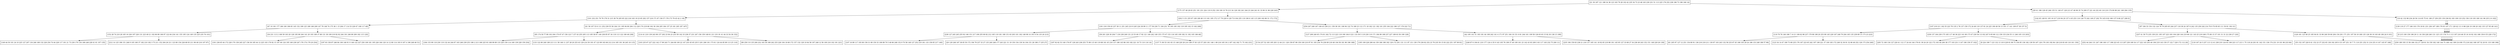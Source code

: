 digraph arbol{
  node [shape=record]
"[149 44 50 101 24 10 225 127 207 134 246 168 132 226 254 74 44 228 117 191 21 73 230 170 134 189 248 228 41 61 107 135]" [label="[149 44 50 101 24 10 225 127 207 134 246 168 132 226 254 74 44 228 117 191 21 73 230 170 134 189 248 228 41 61 107 135]"]
"[212 14 125 196 151 246 9 105 160 37 182 210 182 3 75 211 152 204 26 211 123 80 154 226 68 93 211 96 49 216 107 87]" [label="[212 14 125 196 151 246 9 105 160 37 182 210 182 3 75 211 152 204 26 211 123 80 154 226 68 93 211 96 49 216 107 87]"]
"[152 28 74 210 28 165 16 226 197 226 131 223 49 21 102 66 89 166 97 122 64 234 141 155 195 124 149 135 225 235 76 101]" [label="[152 28 74 210 28 165 16 226 197 226 131 223 49 21 102 66 89 166 97 122 64 234 141 155 195 124 149 135 225 235 76 101]"]
"[152 28 74 210 28 165 16 226 197 226 131 223 49 21 102 66 89 166 97 122 64 234 141 155 195 124 149 135 225 235 76 101]"->"[149 44 50 101 24 10 225 127 207 134 246 168 132 226 254 74 44 228 117 191 21 73 230 170 134 189 248 228 41 61 107 135]"
"[152 28 74 210 28 165 16 226 197 226 131 223 49 21 102 66 89 166 97 122 64 234 141 155 195 124 149 135 225 235 76 101]"->"[212 14 125 196 151 246 9 105 160 37 182 210 182 3 75 211 152 204 26 211 123 80 154 226 68 93 211 96 49 216 107 87]"
"[191 236 65 44 172 226 170 158 245 227 156 36 185 44 12 225 103 176 92 15 187 90 124 195 160 239 247 176 174 178 20 254]" [label="[191 236 65 44 172 226 170 158 245 227 156 36 185 44 12 225 103 176 92 15 187 90 124 195 160 239 247 176 174 178 20 254]"]
"[197 93 158 87 246 84 106 146 91 0 148 122 227 250 109 181 195 226 164 120 14 12 80 114 193 9 167 4 196 248 46 51]" [label="[197 93 158 87 246 84 106 146 91 0 148 122 227 250 109 181 195 226 164 120 14 12 80 114 193 9 167 4 196 248 46 51]"]
"[34 231 113 2 168 59 163 20 128 195 96 244 141 20 193 169 37 88 131 38 109 219 92 92 244 191 246 89 209 182 115 120]" [label="[34 231 113 2 168 59 163 20 128 195 96 244 141 20 193 169 37 88 131 38 109 219 92 92 244 191 246 89 209 182 115 120]"]
"[34 231 113 2 168 59 163 20 128 195 96 244 141 20 193 169 37 88 131 38 109 219 92 92 244 191 246 89 209 182 115 120]"->"[191 236 65 44 172 226 170 158 245 227 156 36 185 44 12 225 103 176 92 15 187 90 124 195 160 239 247 176 174 178 20 254]"
"[34 231 113 2 168 59 163 20 128 195 96 244 141 20 193 169 37 88 131 38 109 219 92 92 244 191 246 89 209 182 115 120]"->"[197 93 158 87 246 84 106 146 91 0 148 122 227 250 109 181 195 226 164 120 14 12 80 114 193 9 167 4 196 248 46 51]"
"[47 10 181 177 186 100 196 65 145 152 199 125 189 166 209 147 79 148 74 175 36 1 15 204 17 114 53 229 47 108 117 49]" [label="[47 10 181 177 186 100 196 65 145 152 199 125 189 166 209 147 79 148 74 175 36 1 15 204 17 114 53 229 47 108 117 49]"]
"[47 10 181 177 186 100 196 65 145 152 199 125 189 166 209 147 79 148 74 175 36 1 15 204 17 114 53 229 47 108 117 49]"->"[152 28 74 210 28 165 16 226 197 226 131 223 49 21 102 66 89 166 97 122 64 234 141 155 195 124 149 135 225 235 76 101]"
"[47 10 181 177 186 100 196 65 145 152 199 125 189 166 209 147 79 148 74 175 36 1 15 204 17 114 53 229 47 108 117 49]"->"[34 231 113 2 168 59 163 20 128 195 96 244 141 20 193 169 37 88 131 38 109 219 92 92 244 191 246 89 209 182 115 120]"
"[184 153 99 118 230 119 132 44 244 87 163 246 239 253 186 2 213 166 225 93 168 99 89 133 220 159 114 160 139 228 159 254]" [label="[184 153 99 118 230 119 132 44 244 87 163 246 239 253 186 2 213 166 225 93 168 99 89 133 220 159 114 160 139 228 159 254]"]
"[133 122 80 240 180 213 111 58 146 11 237 28 20 253 43 129 214 50 191 47 123 99 163 66 212 214 185 191 36 245 18 115]" [label="[133 122 80 240 180 213 111 58 146 11 237 28 20 253 43 129 214 50 191 47 123 99 163 66 212 214 185 191 36 245 18 115]"]
"[95 174 50 77 89 102 204 170 67 47 156 123 7 157 43 255 205 113 185 58 87 140 236 85 87 34 118 113 122 180 48 238]" [label="[95 174 50 77 89 102 204 170 67 47 156 123 7 157 43 255 205 113 185 58 87 140 236 85 87 34 118 113 122 180 48 238]"]
"[95 174 50 77 89 102 204 170 67 47 156 123 7 157 43 255 205 113 185 58 87 140 236 85 87 34 118 113 122 180 48 238]"->"[184 153 99 118 230 119 132 44 244 87 163 246 239 253 186 2 213 166 225 93 168 99 89 133 220 159 114 160 139 228 159 254]"
"[95 174 50 77 89 102 204 170 67 47 156 123 7 157 43 255 205 113 185 58 87 140 236 85 87 34 118 113 122 180 48 238]"->"[133 122 80 240 180 213 111 58 146 11 237 28 20 253 43 129 214 50 191 47 123 99 163 66 212 214 185 191 36 245 18 115]"
"[103 235 67 227 222 142 17 99 243 71 244 68 100 22 147 255 45 65 235 5 201 206 191 173 61 124 44 85 89 113 25 110]" [label="[103 235 67 227 222 142 17 99 243 71 244 68 100 22 147 255 45 65 235 5 201 206 191 173 61 124 44 85 89 113 25 110]"]
"[90 250 3 8 135 200 232 163 36 168 242 253 226 104 18 68 172 157 132 128 10 64 56 197 248 12 56 100 216 102 191 221]" [label="[90 250 3 8 135 200 232 163 36 168 242 253 226 104 18 68 172 157 132 128 10 64 56 197 248 12 56 100 216 102 191 221]"]
"[114 41 210 139 243 98 157 202 23 84 23 233 58 142 33 238 37 231 247 156 159 148 61 211 231 91 41 44 33 54 36 152]" [label="[114 41 210 139 243 98 157 202 23 84 23 233 58 142 33 238 37 231 247 156 159 148 61 211 231 91 41 44 33 54 36 152]"]
"[114 41 210 139 243 98 157 202 23 84 23 233 58 142 33 238 37 231 247 156 159 148 61 211 231 91 41 44 33 54 36 152]"->"[103 235 67 227 222 142 17 99 243 71 244 68 100 22 147 255 45 65 235 5 201 206 191 173 61 124 44 85 89 113 25 110]"
"[114 41 210 139 243 98 157 202 23 84 23 233 58 142 33 238 37 231 247 156 159 148 61 211 231 91 41 44 33 54 36 152]"->"[90 250 3 8 135 200 232 163 36 168 242 253 226 104 18 68 172 157 132 128 10 64 56 197 248 12 56 100 216 102 191 221]"
"[41 58 107 53 6 111 252 239 55 56 164 131 195 94 80 204 112 220 174 219 66 162 30 194 205 184 157 25 181 205 187 167]" [label="[41 58 107 53 6 111 252 239 55 56 164 131 195 94 80 204 112 220 174 219 66 162 30 194 205 184 157 25 181 205 187 167]"]
"[41 58 107 53 6 111 252 239 55 56 164 131 195 94 80 204 112 220 174 219 66 162 30 194 205 184 157 25 181 205 187 167]"->"[95 174 50 77 89 102 204 170 67 47 156 123 7 157 43 255 205 113 185 58 87 140 236 85 87 34 118 113 122 180 48 238]"
"[41 58 107 53 6 111 252 239 55 56 164 131 195 94 80 204 112 220 174 219 66 162 30 194 205 184 157 25 181 205 187 167]"->"[114 41 210 139 243 98 157 202 23 84 23 233 58 142 33 238 37 231 247 156 159 148 61 211 231 91 41 44 33 54 36 152]"
"[101 232 251 79 79 178 31 215 38 76 205 85 222 216 163 19 23 65 202 157 218 171 67 156 57 178 173 79 45 42 2 18]" [label="[101 232 251 79 79 178 31 215 38 76 205 85 222 216 163 19 23 65 202 157 218 171 67 156 57 178 173 79 45 42 2 18]"]
"[101 232 251 79 79 178 31 215 38 76 205 85 222 216 163 19 23 65 202 157 218 171 67 156 57 178 173 79 45 42 2 18]"->"[47 10 181 177 186 100 196 65 145 152 199 125 189 166 209 147 79 148 74 175 36 1 15 204 17 114 53 229 47 108 117 49]"
"[101 232 251 79 79 178 31 215 38 76 205 85 222 216 163 19 23 65 202 157 218 171 67 156 57 178 173 79 45 42 2 18]"->"[41 58 107 53 6 111 252 239 55 56 164 131 195 94 80 204 112 220 174 219 66 162 30 194 205 184 157 25 181 205 187 167]"
"[107 16 89 117 193 80 156 31 69 150 33 106 89 70 5 46 66 248 152 9 70 58 148 127 252 219 181 133 156 65 217 140]" [label="[107 16 89 117 193 80 156 31 69 150 33 106 89 70 5 46 66 248 152 9 70 58 148 127 252 219 181 133 156 65 217 140]"]
"[20 129 248 167 38 65 50 172 194 79 237 33 27 135 240 248 177 243 221 31 19 150 154 130 34 104 151 28 198 17 235 27]" [label="[20 129 248 167 38 65 50 172 194 79 237 33 27 135 240 248 177 243 221 31 19 150 154 130 34 104 151 28 198 17 235 27]"]
"[238 127 245 245 255 92 146 151 217 106 255 80 82 212 165 119 181 180 151 63 203 101 162 146 98 14 191 6 54 135 20 213]" [label="[238 127 245 245 255 92 146 151 217 106 255 80 82 212 165 119 181 180 151 63 203 101 162 146 98 14 191 6 54 135 20 213]"]
"[238 127 245 245 255 92 146 151 217 106 255 80 82 212 165 119 181 180 151 63 203 101 162 146 98 14 191 6 54 135 20 213]"->"[107 16 89 117 193 80 156 31 69 150 33 106 89 70 5 46 66 248 152 9 70 58 148 127 252 219 181 133 156 65 217 140]"
"[238 127 245 245 255 92 146 151 217 106 255 80 82 212 165 119 181 180 151 63 203 101 162 146 98 14 191 6 54 135 20 213]"->"[20 129 248 167 38 65 50 172 194 79 237 33 27 135 240 248 177 243 221 31 19 150 154 130 34 104 151 28 198 17 235 27]"
"[187 92 62 53 140 176 87 128 243 236 253 75 98 115 40 119 88 161 45 216 137 186 143 86 193 182 221 18 73 110 116 14]" [label="[187 92 62 53 140 176 87 128 243 236 253 75 98 115 40 119 88 161 45 216 137 186 143 86 193 182 221 18 73 110 116 14]"]
"[137 71 80 53 161 63 15 148 220 28 210 189 37 83 125 57 203 181 146 1 89 216 165 30 2 187 142 182 71 75 162 231]" [label="[137 71 80 53 161 63 15 148 220 28 210 189 37 83 125 57 203 181 146 1 89 216 165 30 2 187 142 182 71 75 162 231]"]
"[58 201 228 30 204 7 130 238 249 131 23 53 49 17 92 121 140 242 149 155 175 47 153 116 165 109 182 31 192 105 186 46]" [label="[58 201 228 30 204 7 130 238 249 131 23 53 49 17 92 121 140 242 149 155 175 47 153 116 165 109 182 31 192 105 186 46]"]
"[58 201 228 30 204 7 130 238 249 131 23 53 49 17 92 121 140 242 149 155 175 47 153 116 165 109 182 31 192 105 186 46]"->"[187 92 62 53 140 176 87 128 243 236 253 75 98 115 40 119 88 161 45 216 137 186 143 86 193 182 221 18 73 110 116 14]"
"[58 201 228 30 204 7 130 238 249 131 23 53 49 17 92 121 140 242 149 155 175 47 153 116 165 109 182 31 192 105 186 46]"->"[137 71 80 53 161 63 15 148 220 28 210 189 37 83 125 57 203 181 146 1 89 216 165 30 2 187 142 182 71 75 162 231]"
"[181 218 159 43 237 39 11 251 245 210 9 245 224 38 99 11 177 56 230 71 104 231 76 195 195 192 119 195 102 15 162 208]" [label="[181 218 159 43 237 39 11 251 245 210 9 245 224 38 99 11 177 56 230 71 104 231 76 195 195 192 119 195 102 15 162 208]"]
"[181 218 159 43 237 39 11 251 245 210 9 245 224 38 99 11 177 56 230 71 104 231 76 195 195 192 119 195 102 15 162 208]"->"[238 127 245 245 255 92 146 151 217 106 255 80 82 212 165 119 181 180 151 63 203 101 162 146 98 14 191 6 54 135 20 213]"
"[181 218 159 43 237 39 11 251 245 210 9 245 224 38 99 11 177 56 230 71 104 231 76 195 195 192 119 195 102 15 162 208]"->"[58 201 228 30 204 7 130 238 249 131 23 53 49 17 92 121 140 242 149 155 175 47 153 116 165 109 182 31 192 105 186 46]"
"[5 54 237 52 183 195 203 12 44 211 128 159 87 99 159 100 210 97 91 193 234 76 236 69 218 48 104 58 181 96 196 188]" [label="[5 54 237 52 183 195 203 12 44 211 128 159 87 99 159 100 210 97 91 193 234 76 236 69 218 48 104 58 181 96 196 188]"]
"[195 109 228 206 44 159 186 198 182 129 172 201 131 111 87 131 139 179 236 82 252 23 78 235 50 15 83 222 251 197 99 81]" [label="[195 109 228 206 44 159 186 198 182 129 172 201 131 111 87 131 139 179 236 82 252 23 78 235 50 15 83 222 251 197 99 81]"]
"[127 208 240 65 174 81 242 72 113 223 118 190 164 0 221 133 59 5 119 230 110 171 184 99 188 237 227 189 63 56 199 128]" [label="[127 208 240 65 174 81 242 72 113 223 118 190 164 0 221 133 59 5 119 230 110 171 184 99 188 237 227 189 63 56 199 128]"]
"[127 208 240 65 174 81 242 72 113 223 118 190 164 0 221 133 59 5 119 230 110 171 184 99 188 237 227 189 63 56 199 128]"->"[5 54 237 52 183 195 203 12 44 211 128 159 87 99 159 100 210 97 91 193 234 76 236 69 218 48 104 58 181 96 196 188]"
"[127 208 240 65 174 81 242 72 113 223 118 190 164 0 221 133 59 5 119 230 110 171 184 99 188 237 227 189 63 56 199 128]"->"[195 109 228 206 44 159 186 198 182 129 172 201 131 111 87 131 139 179 236 82 252 23 78 235 50 15 83 222 251 197 99 81]"
"[248 87 6 194 61 210 177 124 4 35 9 143 105 76 199 37 49 109 161 23 142 43 83 209 3 63 117 163 232 75 200 11]" [label="[248 87 6 194 61 210 177 124 4 35 9 143 105 76 199 37 49 109 161 23 142 43 83 209 3 63 117 163 232 75 200 11]"]
"[235 194 150 63 238 21 216 137 165 141 18 92 65 219 98 191 145 95 127 33 68 27 34 236 49 243 152 151 148 229 26 139]" [label="[235 194 150 63 238 21 216 137 165 141 18 92 65 219 98 191 145 95 127 33 68 27 34 236 49 243 152 151 148 229 26 139]"]
"[42 195 141 51 183 181 44 108 242 141 4 171 97 251 164 18 151 6 81 244 161 109 58 126 63 63 15 92 30 138 15 199]" [label="[42 195 141 51 183 181 44 108 242 141 4 171 97 251 164 18 151 6 81 244 161 109 58 126 63 63 15 92 30 138 15 199]"]
"[42 195 141 51 183 181 44 108 242 141 4 171 97 251 164 18 151 6 81 244 161 109 58 126 63 63 15 92 30 138 15 199]"->"[248 87 6 194 61 210 177 124 4 35 9 143 105 76 199 37 49 109 161 23 142 43 83 209 3 63 117 163 232 75 200 11]"
"[42 195 141 51 183 181 44 108 242 141 4 171 97 251 164 18 151 6 81 244 161 109 58 126 63 63 15 92 30 138 15 199]"->"[235 194 150 63 238 21 216 137 165 141 18 92 65 219 98 191 145 95 127 33 68 27 34 236 49 243 152 151 148 229 26 139]"
"[254 247 249 167 108 43 236 211 159 38 191 106 94 122 74 180 23 112 171 18 162 121 182 101 255 104 222 186 127 176 222 71]" [label="[254 247 249 167 108 43 236 211 159 38 191 106 94 122 74 180 23 112 171 18 162 121 182 101 255 104 222 186 127 176 222 71]"]
"[254 247 249 167 108 43 236 211 159 38 191 106 94 122 74 180 23 112 171 18 162 121 182 101 255 104 222 186 127 176 222 71]"->"[127 208 240 65 174 81 242 72 113 223 118 190 164 0 221 133 59 5 119 230 110 171 184 99 188 237 227 189 63 56 199 128]"
"[254 247 249 167 108 43 236 211 159 38 191 106 94 122 74 180 23 112 171 18 162 121 182 101 255 104 222 186 127 176 222 71]"->"[42 195 141 51 183 181 44 108 242 141 4 171 97 251 164 18 151 6 81 244 161 109 58 126 63 63 15 92 30 138 15 199]"
"[202 5 151 255 87 109 189 48 113 161 195 172 117 79 229 9 129 73 0 84 255 119 190 6 145 115 200 162 86 31 172 173]" [label="[202 5 151 255 87 109 189 48 113 161 195 172 117 79 229 9 129 73 0 84 255 119 190 6 145 115 200 162 86 31 172 173]"]
"[202 5 151 255 87 109 189 48 113 161 195 172 117 79 229 9 129 73 0 84 255 119 190 6 145 115 200 162 86 31 172 173]"->"[181 218 159 43 237 39 11 251 245 210 9 245 224 38 99 11 177 56 230 71 104 231 76 195 195 192 119 195 102 15 162 208]"
"[202 5 151 255 87 109 189 48 113 161 195 172 117 79 229 9 129 73 0 84 255 119 190 6 145 115 200 162 86 31 172 173]"->"[254 247 249 167 108 43 236 211 159 38 191 106 94 122 74 180 23 112 171 18 162 121 182 101 255 104 222 186 127 176 222 71]"
"[175 157 48 28 63 251 191 231 224 110 9 252 136 100 10 76 213 34 128 192 241 244 23 244 241 61 33 90 31 96 228 243]" [label="[175 157 48 28 63 251 191 231 224 110 9 252 136 100 10 76 213 34 128 192 241 244 23 244 241 61 33 90 31 96 228 243]"]
"[175 157 48 28 63 251 191 231 224 110 9 252 136 100 10 76 213 34 128 192 241 244 23 244 241 61 33 90 31 96 228 243]"->"[101 232 251 79 79 178 31 215 38 76 205 85 222 216 163 19 23 65 202 157 218 171 67 156 57 178 173 79 45 42 2 18]"
"[175 157 48 28 63 251 191 231 224 110 9 252 136 100 10 76 213 34 128 192 241 244 23 244 241 61 33 90 31 96 228 243]"->"[202 5 151 255 87 109 189 48 113 161 195 172 117 79 229 9 129 73 0 84 255 119 190 6 145 115 200 162 86 31 172 173]"
"[61 205 97 127 12 251 154 80 91 136 216 218 211 130 87 103 243 132 58 233 67 45 166 105 29 24 186 153 248 186 57 96]" [label="[61 205 97 127 12 251 154 80 91 136 216 218 211 130 87 103 243 132 58 233 67 45 166 105 29 24 186 153 248 186 57 96]"]
"[123 34 14 47 180 73 69 235 176 167 223 65 242 197 190 221 37 100 183 172 249 32 36 91 32 66 48 252 126 173 254 240]" [label="[123 34 14 47 180 73 69 235 176 167 223 65 242 197 190 221 37 100 183 172 249 32 36 91 32 66 48 252 126 173 254 240]"]
"[119 79 76 146 186 7 14 21 108 62 98 237 179 98 198 20 253 99 145 229 167 248 79 204 165 135 239 69 15 173 23 223]" [label="[119 79 76 146 186 7 14 21 108 62 98 237 179 98 198 20 253 99 145 229 167 248 79 204 165 135 239 69 15 173 23 223]"]
"[119 79 76 146 186 7 14 21 108 62 98 237 179 98 198 20 253 99 145 229 167 248 79 204 165 135 239 69 15 173 23 223]"->"[61 205 97 127 12 251 154 80 91 136 216 218 211 130 87 103 243 132 58 233 67 45 166 105 29 24 186 153 248 186 57 96]"
"[119 79 76 146 186 7 14 21 108 62 98 237 179 98 198 20 253 99 145 229 167 248 79 204 165 135 239 69 15 173 23 223]"->"[123 34 14 47 180 73 69 235 176 167 223 65 242 197 190 221 37 100 183 172 249 32 36 91 32 66 48 252 126 173 254 240]"
"[205 72 160 134 127 220 41 112 17 24 44 144 176 61 39 24 20 122 172 163 44 200 38 177 103 231 3 147 190 159 37 102]" [label="[205 72 160 134 127 220 41 112 17 24 44 144 176 61 39 24 20 122 172 163 44 200 38 177 103 231 3 147 190 159 37 102]"]
"[9 224 199 7 123 132 13 18 9 229 61 89 75 104 95 136 182 139 59 167 126 176 193 192 84 128 218 83 49 118 161 150]" [label="[9 224 199 7 123 132 13 18 9 229 61 89 75 104 95 136 182 139 59 167 126 176 193 192 84 128 218 83 49 118 161 150]"]
"[238 137 164 239 175 165 117 48 36 223 141 69 173 47 230 56 113 82 247 9 65 66 112 159 153 234 55 11 246 105 133 203]" [label="[238 137 164 239 175 165 117 48 36 223 141 69 173 47 230 56 113 82 247 9 65 66 112 159 153 234 55 11 246 105 133 203]"]
"[238 137 164 239 175 165 117 48 36 223 141 69 173 47 230 56 113 82 247 9 65 66 112 159 153 234 55 11 246 105 133 203]"->"[205 72 160 134 127 220 41 112 17 24 44 144 176 61 39 24 20 122 172 163 44 200 38 177 103 231 3 147 190 159 37 102]"
"[238 137 164 239 175 165 117 48 36 223 141 69 173 47 230 56 113 82 247 9 65 66 112 159 153 234 55 11 246 105 133 203]"->"[9 224 199 7 123 132 13 18 9 229 61 89 75 104 95 136 182 139 59 167 126 176 193 192 84 128 218 83 49 118 161 150]"
"[107 219 211 162 55 223 78 135 2 78 137 159 172 24 48 119 137 81 24 225 190 49 56 13 101 17 141 109 47 38 157 5]" [label="[107 219 211 162 55 223 78 135 2 78 137 159 172 24 48 119 137 81 24 225 190 49 56 13 101 17 141 109 47 38 157 5]"]
"[107 219 211 162 55 223 78 135 2 78 137 159 172 24 48 119 137 81 24 225 190 49 56 13 101 17 141 109 47 38 157 5]"->"[119 79 76 146 186 7 14 21 108 62 98 237 179 98 198 20 253 99 145 229 167 248 79 204 165 135 239 69 15 173 23 223]"
"[107 219 211 162 55 223 78 135 2 78 137 159 172 24 48 119 137 81 24 225 190 49 56 13 101 17 141 109 47 38 157 5]"->"[238 137 164 239 175 165 117 48 36 223 141 69 173 47 230 56 113 82 247 9 65 66 112 159 153 234 55 11 246 105 133 203]"
"[252 44 244 131 247 196 160 117 198 223 45 113 207 239 169 34 117 222 143 203 40 194 219 143 150 37 122 7 220 172 112 20]" [label="[252 44 244 131 247 196 160 117 198 223 45 113 207 239 169 34 117 222 143 203 40 194 219 143 150 37 122 7 220 172 112 20]"]
"[118 167 24 5 237 113 12 41 238 210 124 93 106 223 117 213 1 75 118 24 201 81 142 151 136 174 231 19 101 96 233 84]" [label="[118 167 24 5 237 113 12 41 238 210 124 93 106 223 117 213 1 75 118 24 201 81 142 151 136 174 231 19 101 96 233 84]"]
"[237 41 59 75 235 159 231 195 107 223 183 104 228 144 219 96 121 143 25 219 248 175 80 15 37 101 31 31 22 236 27 120]" [label="[237 41 59 75 235 159 231 195 107 223 183 104 228 144 219 96 121 143 25 219 248 175 80 15 37 101 31 31 22 236 27 120]"]
"[237 41 59 75 235 159 231 195 107 223 183 104 228 144 219 96 121 143 25 219 248 175 80 15 37 101 31 31 22 236 27 120]"->"[252 44 244 131 247 196 160 117 198 223 45 113 207 239 169 34 117 222 143 203 40 194 219 143 150 37 122 7 220 172 112 20]"
"[237 41 59 75 235 159 231 195 107 223 183 104 228 144 219 96 121 143 25 219 248 175 80 15 37 101 31 31 22 236 27 120]"->"[118 167 24 5 237 113 12 41 238 210 124 93 106 223 117 213 1 75 118 24 201 81 142 151 136 174 231 19 101 96 233 84]"
"[55 152 197 220 8 41 152 23 37 232 65 138 192 205 0 33 197 251 16 7 71 110 251 252 31 214 251 6 147 145 97 166]" [label="[55 152 197 220 8 41 152 23 37 232 65 138 192 205 0 33 197 251 16 7 71 110 251 252 31 214 251 6 147 145 97 166]"]
"[250 180 193 15 58 186 152 27 128 81 54 150 162 140 144 75 168 142 189 214 88 172 218 242 168 187 52 20 91 133 168 196]" [label="[250 180 193 15 58 186 152 27 128 81 54 150 162 140 144 75 168 142 189 214 88 172 218 242 168 187 52 20 91 133 168 196]"]
"[128 181 123 48 25 185 94 81 33 96 240 59 60 204 154 201 171 251 107 56 19 168 135 126 38 19 163 49 190 24 9 101]" [label="[128 181 123 48 25 185 94 81 33 96 240 59 60 204 154 201 171 251 107 56 19 168 135 126 38 19 163 49 190 24 9 101]"]
"[128 181 123 48 25 185 94 81 33 96 240 59 60 204 154 201 171 251 107 56 19 168 135 126 38 19 163 49 190 24 9 101]"->"[55 152 197 220 8 41 152 23 37 232 65 138 192 205 0 33 197 251 16 7 71 110 251 252 31 214 251 6 147 145 97 166]"
"[128 181 123 48 25 185 94 81 33 96 240 59 60 204 154 201 171 251 107 56 19 168 135 126 38 19 163 49 190 24 9 101]"->"[250 180 193 15 58 186 152 27 128 81 54 150 162 140 144 75 168 142 189 214 88 172 218 242 168 187 52 20 91 133 168 196]"
"[97 184 33 154 132 124 76 79 205 65 244 237 118 38 24 187 6 242 135 250 242 214 76 9 70 95 65 111 50 81 192 21]" [label="[97 184 33 154 132 124 76 79 205 65 244 237 118 38 24 187 6 242 135 250 242 214 76 9 70 95 65 111 50 81 192 21]"]
"[97 184 33 154 132 124 76 79 205 65 244 237 118 38 24 187 6 242 135 250 242 214 76 9 70 95 65 111 50 81 192 21]"->"[237 41 59 75 235 159 231 195 107 223 183 104 228 144 219 96 121 143 25 219 248 175 80 15 37 101 31 31 22 236 27 120]"
"[97 184 33 154 132 124 76 79 205 65 244 237 118 38 24 187 6 242 135 250 242 214 76 9 70 95 65 111 50 81 192 21]"->"[128 181 123 48 25 185 94 81 33 96 240 59 60 204 154 201 171 251 107 56 19 168 135 126 38 19 163 49 190 24 9 101]"
"[142 65 149 91 105 16 217 219 94 20 157 4 45 253 116 128 75 242 149 27 202 76 145 8 82 166 137 8 66 227 208 0]" [label="[142 65 149 91 105 16 217 219 94 20 157 4 45 253 116 128 75 242 149 27 202 76 145 8 82 166 137 8 66 227 208 0]"]
"[142 65 149 91 105 16 217 219 94 20 157 4 45 253 116 128 75 242 149 27 202 76 145 8 82 166 137 8 66 227 208 0]"->"[107 219 211 162 55 223 78 135 2 78 137 159 172 24 48 119 137 81 24 225 190 49 56 13 101 17 141 109 47 38 157 5]"
"[142 65 149 91 105 16 217 219 94 20 157 4 45 253 116 128 75 242 149 27 202 76 145 8 82 166 137 8 66 227 208 0]"->"[97 184 33 154 132 124 76 79 205 65 244 237 118 38 24 187 6 242 135 250 242 214 76 9 70 95 65 111 50 81 192 21]"
"[250 180 193 15 58 186 152 27 128 81 54 150 162 140 144 75 168 142 189 214 88 172 218 242 168 187 52 20 91 133 168 196]" [label="[250 180 193 15 58 186 152 27 128 81 54 150 162 140 144 75 168 142 189 214 88 172 218 242 168 187 52 20 91 133 168 196]"]
"[250 180 193 15 58 186 152 27 128 81 54 150 162 140 144 75 168 142 189 214 88 172 218 242 168 187 52 20 91 133 168 196]" [label="[250 180 193 15 58 186 152 27 128 81 54 150 162 140 144 75 168 142 189 214 88 172 218 242 168 187 52 20 91 133 168 196]"]
"[0 215 100 159 196 29 11 16 156 228 240 131 125 115 178 73 3 113 197 216 46 35 16 16 92 102 188 156 6 55 228 172]" [label="[0 215 100 159 196 29 11 16 156 228 240 131 125 115 178 73 3 113 197 216 46 35 16 16 92 102 188 156 6 55 228 172]"]
"[0 215 100 159 196 29 11 16 156 228 240 131 125 115 178 73 3 113 197 216 46 35 16 16 92 102 188 156 6 55 228 172]"->"[250 180 193 15 58 186 152 27 128 81 54 150 162 140 144 75 168 142 189 214 88 172 218 242 168 187 52 20 91 133 168 196]"
"[0 215 100 159 196 29 11 16 156 228 240 131 125 115 178 73 3 113 197 216 46 35 16 16 92 102 188 156 6 55 228 172]"->"[250 180 193 15 58 186 152 27 128 81 54 150 162 140 144 75 168 142 189 214 88 172 218 242 168 187 52 20 91 133 168 196]"
"[250 180 193 15 58 186 152 27 128 81 54 150 162 140 144 75 168 142 189 214 88 172 218 242 168 187 52 20 91 133 168 196]" [label="[250 180 193 15 58 186 152 27 128 81 54 150 162 140 144 75 168 142 189 214 88 172 218 242 168 187 52 20 91 133 168 196]"]
"[250 180 193 15 58 186 152 27 128 81 54 150 162 140 144 75 168 142 189 214 88 172 218 242 168 187 52 20 91 133 168 196]" [label="[250 180 193 15 58 186 152 27 128 81 54 150 162 140 144 75 168 142 189 214 88 172 218 242 168 187 52 20 91 133 168 196]"]
"[0 215 100 159 196 29 11 16 156 228 240 131 125 115 178 73 3 113 197 216 46 35 16 16 92 102 188 156 6 55 228 172]" [label="[0 215 100 159 196 29 11 16 156 228 240 131 125 115 178 73 3 113 197 216 46 35 16 16 92 102 188 156 6 55 228 172]"]
"[0 215 100 159 196 29 11 16 156 228 240 131 125 115 178 73 3 113 197 216 46 35 16 16 92 102 188 156 6 55 228 172]"->"[250 180 193 15 58 186 152 27 128 81 54 150 162 140 144 75 168 142 189 214 88 172 218 242 168 187 52 20 91 133 168 196]"
"[0 215 100 159 196 29 11 16 156 228 240 131 125 115 178 73 3 113 197 216 46 35 16 16 92 102 188 156 6 55 228 172]"->"[250 180 193 15 58 186 152 27 128 81 54 150 162 140 144 75 168 142 189 214 88 172 218 242 168 187 52 20 91 133 168 196]"
"[139 119 27 177 166 103 176 18 81 231 236 167 189 178 93 107 171 129 42 111 0 86 226 19 108 20 162 135 127 95 48 141]" [label="[139 119 27 177 166 103 176 18 81 231 236 167 189 178 93 107 171 129 42 111 0 86 226 19 108 20 162 135 127 95 48 141]"]
"[139 119 27 177 166 103 176 18 81 231 236 167 189 178 93 107 171 129 42 111 0 86 226 19 108 20 162 135 127 95 48 141]"->"[0 215 100 159 196 29 11 16 156 228 240 131 125 115 178 73 3 113 197 216 46 35 16 16 92 102 188 156 6 55 228 172]"
"[139 119 27 177 166 103 176 18 81 231 236 167 189 178 93 107 171 129 42 111 0 86 226 19 108 20 162 135 127 95 48 141]"->"[0 215 100 159 196 29 11 16 156 228 240 131 125 115 178 73 3 113 197 216 46 35 16 16 92 102 188 156 6 55 228 172]"
"[250 180 193 15 58 186 152 27 128 81 54 150 162 140 144 75 168 142 189 214 88 172 218 242 168 187 52 20 91 133 168 196]" [label="[250 180 193 15 58 186 152 27 128 81 54 150 162 140 144 75 168 142 189 214 88 172 218 242 168 187 52 20 91 133 168 196]"]
"[250 180 193 15 58 186 152 27 128 81 54 150 162 140 144 75 168 142 189 214 88 172 218 242 168 187 52 20 91 133 168 196]" [label="[250 180 193 15 58 186 152 27 128 81 54 150 162 140 144 75 168 142 189 214 88 172 218 242 168 187 52 20 91 133 168 196]"]
"[0 215 100 159 196 29 11 16 156 228 240 131 125 115 178 73 3 113 197 216 46 35 16 16 92 102 188 156 6 55 228 172]" [label="[0 215 100 159 196 29 11 16 156 228 240 131 125 115 178 73 3 113 197 216 46 35 16 16 92 102 188 156 6 55 228 172]"]
"[0 215 100 159 196 29 11 16 156 228 240 131 125 115 178 73 3 113 197 216 46 35 16 16 92 102 188 156 6 55 228 172]"->"[250 180 193 15 58 186 152 27 128 81 54 150 162 140 144 75 168 142 189 214 88 172 218 242 168 187 52 20 91 133 168 196]"
"[0 215 100 159 196 29 11 16 156 228 240 131 125 115 178 73 3 113 197 216 46 35 16 16 92 102 188 156 6 55 228 172]"->"[250 180 193 15 58 186 152 27 128 81 54 150 162 140 144 75 168 142 189 214 88 172 218 242 168 187 52 20 91 133 168 196]"
"[250 180 193 15 58 186 152 27 128 81 54 150 162 140 144 75 168 142 189 214 88 172 218 242 168 187 52 20 91 133 168 196]" [label="[250 180 193 15 58 186 152 27 128 81 54 150 162 140 144 75 168 142 189 214 88 172 218 242 168 187 52 20 91 133 168 196]"]
"[250 180 193 15 58 186 152 27 128 81 54 150 162 140 144 75 168 142 189 214 88 172 218 242 168 187 52 20 91 133 168 196]" [label="[250 180 193 15 58 186 152 27 128 81 54 150 162 140 144 75 168 142 189 214 88 172 218 242 168 187 52 20 91 133 168 196]"]
"[0 215 100 159 196 29 11 16 156 228 240 131 125 115 178 73 3 113 197 216 46 35 16 16 92 102 188 156 6 55 228 172]" [label="[0 215 100 159 196 29 11 16 156 228 240 131 125 115 178 73 3 113 197 216 46 35 16 16 92 102 188 156 6 55 228 172]"]
"[0 215 100 159 196 29 11 16 156 228 240 131 125 115 178 73 3 113 197 216 46 35 16 16 92 102 188 156 6 55 228 172]"->"[250 180 193 15 58 186 152 27 128 81 54 150 162 140 144 75 168 142 189 214 88 172 218 242 168 187 52 20 91 133 168 196]"
"[0 215 100 159 196 29 11 16 156 228 240 131 125 115 178 73 3 113 197 216 46 35 16 16 92 102 188 156 6 55 228 172]"->"[250 180 193 15 58 186 152 27 128 81 54 150 162 140 144 75 168 142 189 214 88 172 218 242 168 187 52 20 91 133 168 196]"
"[139 119 27 177 166 103 176 18 81 231 236 167 189 178 93 107 171 129 42 111 0 86 226 19 108 20 162 135 127 95 48 141]" [label="[139 119 27 177 166 103 176 18 81 231 236 167 189 178 93 107 171 129 42 111 0 86 226 19 108 20 162 135 127 95 48 141]"]
"[139 119 27 177 166 103 176 18 81 231 236 167 189 178 93 107 171 129 42 111 0 86 226 19 108 20 162 135 127 95 48 141]"->"[0 215 100 159 196 29 11 16 156 228 240 131 125 115 178 73 3 113 197 216 46 35 16 16 92 102 188 156 6 55 228 172]"
"[139 119 27 177 166 103 176 18 81 231 236 167 189 178 93 107 171 129 42 111 0 86 226 19 108 20 162 135 127 95 48 141]"->"[0 215 100 159 196 29 11 16 156 228 240 131 125 115 178 73 3 113 197 216 46 35 16 16 92 102 188 156 6 55 228 172]"
"[16 42 132 98 234 26 56 114 65 75 61 180 27 250 255 150 236 92 183 109 133 252 156 118 193 180 141 96 235 2 6 102]" [label="[16 42 132 98 234 26 56 114 65 75 61 180 27 250 255 150 236 92 183 109 133 252 156 118 193 180 141 96 235 2 6 102]"]
"[16 42 132 98 234 26 56 114 65 75 61 180 27 250 255 150 236 92 183 109 133 252 156 118 193 180 141 96 235 2 6 102]"->"[139 119 27 177 166 103 176 18 81 231 236 167 189 178 93 107 171 129 42 111 0 86 226 19 108 20 162 135 127 95 48 141]"
"[16 42 132 98 234 26 56 114 65 75 61 180 27 250 255 150 236 92 183 109 133 252 156 118 193 180 141 96 235 2 6 102]"->"[139 119 27 177 166 103 176 18 81 231 236 167 189 178 93 107 171 129 42 111 0 86 226 19 108 20 162 135 127 95 48 141]"
"[29 41 186 128 45 246 155 51 140 47 128 213 47 48 96 35 74 209 37 221 44 232 40 116 210 174 80 88 241 160 204 135]" [label="[29 41 186 128 45 246 155 51 140 47 128 213 47 48 96 35 74 209 37 221 44 232 40 116 210 174 80 88 241 160 204 135]"]
"[29 41 186 128 45 246 155 51 140 47 128 213 47 48 96 35 74 209 37 221 44 232 40 116 210 174 80 88 241 160 204 135]"->"[142 65 149 91 105 16 217 219 94 20 157 4 45 253 116 128 75 242 149 27 202 76 145 8 82 166 137 8 66 227 208 0]"
"[29 41 186 128 45 246 155 51 140 47 128 213 47 48 96 35 74 209 37 221 44 232 40 116 210 174 80 88 241 160 204 135]"->"[16 42 132 98 234 26 56 114 65 75 61 180 27 250 255 150 236 92 183 109 133 252 156 118 193 180 141 96 235 2 6 102]"
"[21 30 187 121 188 34 38 123 163 79 28 102 42 235 34 73 23 48 163 230 231 51 113 225 176 252 238 196 73 196 166 14]" [label="[21 30 187 121 188 34 38 123 163 79 28 102 42 235 34 73 23 48 163 230 231 51 113 225 176 252 238 196 73 196 166 14]"]
"[21 30 187 121 188 34 38 123 163 79 28 102 42 235 34 73 23 48 163 230 231 51 113 225 176 252 238 196 73 196 166 14]"->"[175 157 48 28 63 251 191 231 224 110 9 252 136 100 10 76 213 34 128 192 241 244 23 244 241 61 33 90 31 96 228 243]"
"[21 30 187 121 188 34 38 123 163 79 28 102 42 235 34 73 23 48 163 230 231 51 113 225 176 252 238 196 73 196 166 14]"->"[29 41 186 128 45 246 155 51 140 47 128 213 47 48 96 35 74 209 37 221 44 232 40 116 210 174 80 88 241 160 204 135]"
}